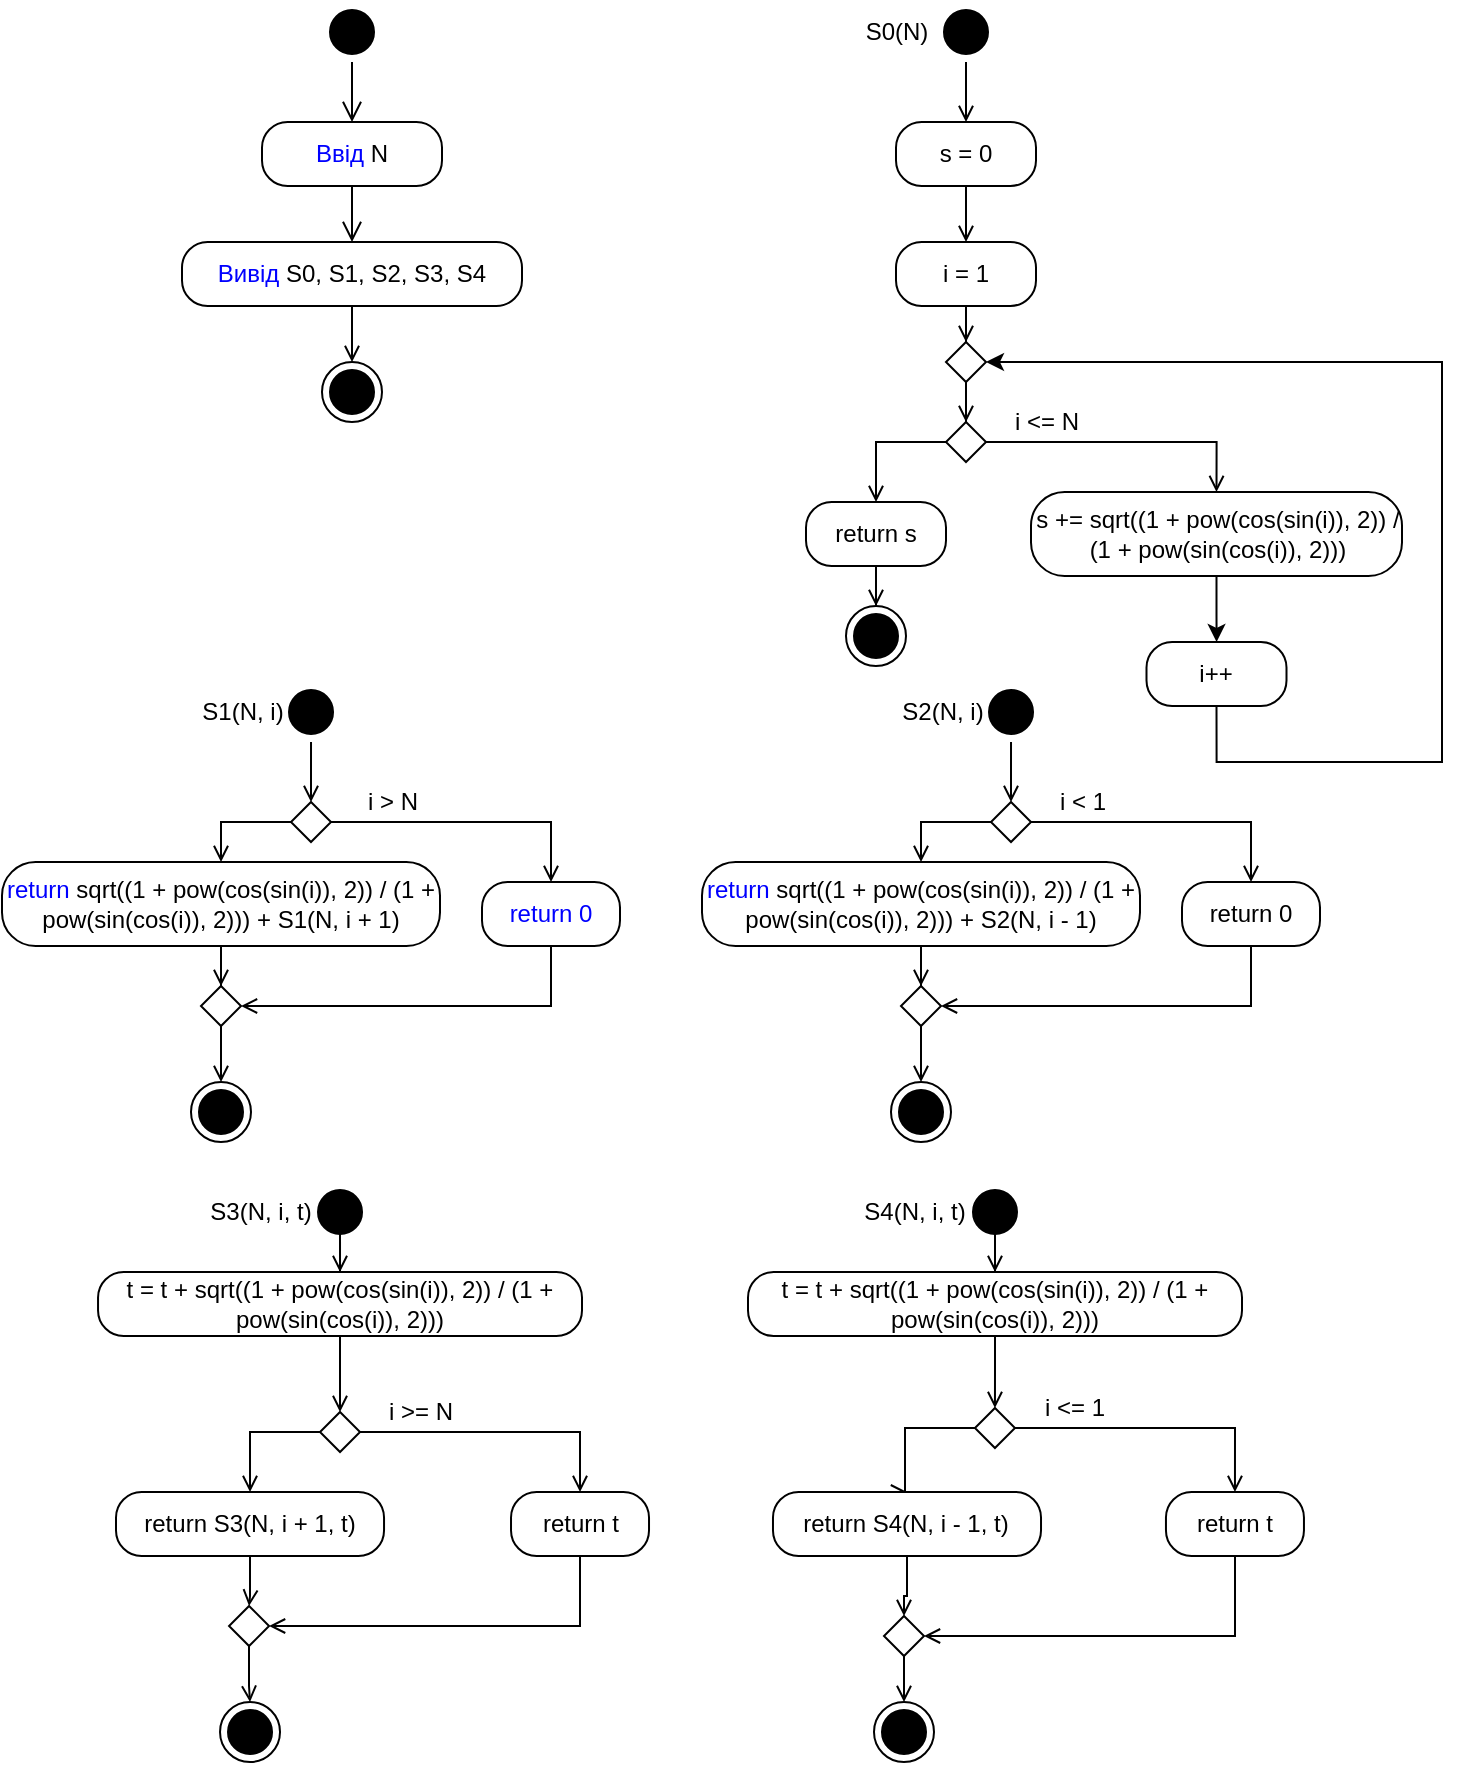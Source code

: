 <mxfile version="13.9.9" type="device"><diagram id="xNcZyJ_tE2moaWpTyzkb" name="Page-1"><mxGraphModel dx="1038" dy="607" grid="1" gridSize="10" guides="1" tooltips="1" connect="1" arrows="1" fold="1" page="1" pageScale="1" pageWidth="850" pageHeight="1100" math="0" shadow="0"><root><mxCell id="0"/><mxCell id="1" parent="0"/><mxCell id="z73IIXV49oMTazIVftCu-22" value="" style="ellipse;html=1;shape=startState;fillColor=#000000;strokeColor=#000000;" vertex="1" parent="1"><mxGeometry x="160" width="30" height="30" as="geometry"/></mxCell><mxCell id="z73IIXV49oMTazIVftCu-23" value="" style="edgeStyle=orthogonalEdgeStyle;html=1;verticalAlign=bottom;endArrow=open;endSize=8;strokeColor=#000000;rounded=0;" edge="1" parent="1" source="z73IIXV49oMTazIVftCu-22"><mxGeometry relative="1" as="geometry"><mxPoint x="175.0" y="60" as="targetPoint"/></mxGeometry></mxCell><mxCell id="z73IIXV49oMTazIVftCu-24" value="&lt;font color=&quot;#0000ff&quot;&gt;Ввід&lt;/font&gt; N" style="rounded=1;whiteSpace=wrap;html=1;arcSize=40;" vertex="1" parent="1"><mxGeometry x="130" y="60" width="90" height="32" as="geometry"/></mxCell><mxCell id="z73IIXV49oMTazIVftCu-25" value="" style="edgeStyle=orthogonalEdgeStyle;html=1;verticalAlign=bottom;endArrow=open;endSize=8;rounded=0;entryX=0.5;entryY=0;entryDx=0;entryDy=0;" edge="1" parent="1" source="z73IIXV49oMTazIVftCu-24" target="z73IIXV49oMTazIVftCu-27"><mxGeometry relative="1" as="geometry"><mxPoint x="175" y="120" as="targetPoint"/></mxGeometry></mxCell><mxCell id="z73IIXV49oMTazIVftCu-26" style="edgeStyle=orthogonalEdgeStyle;rounded=0;orthogonalLoop=1;jettySize=auto;html=1;endArrow=open;endFill=0;" edge="1" parent="1" source="z73IIXV49oMTazIVftCu-27" target="z73IIXV49oMTazIVftCu-28"><mxGeometry relative="1" as="geometry"/></mxCell><mxCell id="z73IIXV49oMTazIVftCu-27" value="&lt;font color=&quot;#0000ff&quot;&gt;Вивід&lt;/font&gt;&amp;nbsp;S0, S1, S2, S3, S4" style="rounded=1;whiteSpace=wrap;html=1;arcSize=40;" vertex="1" parent="1"><mxGeometry x="90" y="120" width="170" height="32" as="geometry"/></mxCell><mxCell id="z73IIXV49oMTazIVftCu-28" value="" style="ellipse;html=1;shape=endState;fillColor=#000000;strokeColor=#000000;" vertex="1" parent="1"><mxGeometry x="160" y="180" width="30" height="30" as="geometry"/></mxCell><mxCell id="z73IIXV49oMTazIVftCu-29" style="edgeStyle=orthogonalEdgeStyle;rounded=0;orthogonalLoop=1;jettySize=auto;html=1;entryX=0.5;entryY=0;entryDx=0;entryDy=0;endArrow=open;endFill=0;" edge="1" parent="1" source="z73IIXV49oMTazIVftCu-30" target="z73IIXV49oMTazIVftCu-32"><mxGeometry relative="1" as="geometry"/></mxCell><mxCell id="z73IIXV49oMTazIVftCu-30" value="" style="ellipse;html=1;shape=startState;fillColor=#000000;strokeColor=#000000;" vertex="1" parent="1"><mxGeometry x="467" width="30" height="30" as="geometry"/></mxCell><mxCell id="z73IIXV49oMTazIVftCu-31" style="edgeStyle=orthogonalEdgeStyle;rounded=0;orthogonalLoop=1;jettySize=auto;html=1;entryX=0.5;entryY=0;entryDx=0;entryDy=0;endArrow=open;endFill=0;" edge="1" parent="1" source="z73IIXV49oMTazIVftCu-32" target="z73IIXV49oMTazIVftCu-34"><mxGeometry relative="1" as="geometry"/></mxCell><mxCell id="z73IIXV49oMTazIVftCu-32" value="s = 0" style="rounded=1;whiteSpace=wrap;html=1;arcSize=40;" vertex="1" parent="1"><mxGeometry x="447" y="60" width="70" height="32" as="geometry"/></mxCell><mxCell id="z73IIXV49oMTazIVftCu-33" style="edgeStyle=orthogonalEdgeStyle;rounded=0;orthogonalLoop=1;jettySize=auto;html=1;entryX=0.5;entryY=0;entryDx=0;entryDy=0;endArrow=open;endFill=0;" edge="1" parent="1" source="z73IIXV49oMTazIVftCu-34" target="z73IIXV49oMTazIVftCu-46"><mxGeometry relative="1" as="geometry"/></mxCell><mxCell id="z73IIXV49oMTazIVftCu-34" value="i = 1" style="rounded=1;whiteSpace=wrap;html=1;arcSize=40;" vertex="1" parent="1"><mxGeometry x="447" y="120" width="70" height="32" as="geometry"/></mxCell><mxCell id="z73IIXV49oMTazIVftCu-35" style="edgeStyle=orthogonalEdgeStyle;rounded=0;orthogonalLoop=1;jettySize=auto;html=1;entryX=0.5;entryY=0;entryDx=0;entryDy=0;endArrow=open;endFill=0;" edge="1" parent="1" source="z73IIXV49oMTazIVftCu-37" target="z73IIXV49oMTazIVftCu-39"><mxGeometry relative="1" as="geometry"><Array as="points"><mxPoint x="437" y="220"/></Array></mxGeometry></mxCell><mxCell id="z73IIXV49oMTazIVftCu-36" style="edgeStyle=orthogonalEdgeStyle;rounded=0;orthogonalLoop=1;jettySize=auto;html=1;entryX=0.5;entryY=0;entryDx=0;entryDy=0;endArrow=open;endFill=0;" edge="1" parent="1" source="z73IIXV49oMTazIVftCu-37" target="z73IIXV49oMTazIVftCu-41"><mxGeometry relative="1" as="geometry"/></mxCell><mxCell id="z73IIXV49oMTazIVftCu-37" value="" style="rhombus;whiteSpace=wrap;html=1;strokeColor=#000000;" vertex="1" parent="1"><mxGeometry x="472" y="210" width="20" height="20" as="geometry"/></mxCell><mxCell id="z73IIXV49oMTazIVftCu-38" style="edgeStyle=orthogonalEdgeStyle;rounded=0;orthogonalLoop=1;jettySize=auto;html=1;entryX=0.5;entryY=0;entryDx=0;entryDy=0;endArrow=open;endFill=0;" edge="1" parent="1" source="z73IIXV49oMTazIVftCu-39" target="z73IIXV49oMTazIVftCu-47"><mxGeometry relative="1" as="geometry"/></mxCell><mxCell id="z73IIXV49oMTazIVftCu-39" value="return s" style="rounded=1;whiteSpace=wrap;html=1;arcSize=40;" vertex="1" parent="1"><mxGeometry x="402" y="250" width="70" height="32" as="geometry"/></mxCell><mxCell id="z73IIXV49oMTazIVftCu-112" value="" style="edgeStyle=orthogonalEdgeStyle;rounded=0;orthogonalLoop=1;jettySize=auto;html=1;" edge="1" parent="1" source="z73IIXV49oMTazIVftCu-41" target="z73IIXV49oMTazIVftCu-109"><mxGeometry relative="1" as="geometry"/></mxCell><mxCell id="z73IIXV49oMTazIVftCu-41" value="s += sqrt((1 + pow(cos(sin(i)), 2)) / &lt;br&gt;(1 + pow(sin(cos(i)), 2)))" style="rounded=1;whiteSpace=wrap;html=1;arcSize=40;" vertex="1" parent="1"><mxGeometry x="514.5" y="245" width="185.5" height="42" as="geometry"/></mxCell><mxCell id="z73IIXV49oMTazIVftCu-42" value="i &lt;= N" style="text;html=1;align=center;verticalAlign=middle;resizable=0;points=[];autosize=1;strokeColor=none;fillColor=none;" vertex="1" parent="1"><mxGeometry x="497" y="200" width="50" height="20" as="geometry"/></mxCell><mxCell id="z73IIXV49oMTazIVftCu-43" style="edgeStyle=orthogonalEdgeStyle;rounded=0;orthogonalLoop=1;jettySize=auto;html=1;entryX=1;entryY=0.5;entryDx=0;entryDy=0;exitX=0.5;exitY=1;exitDx=0;exitDy=0;" edge="1" parent="1" source="z73IIXV49oMTazIVftCu-109" target="z73IIXV49oMTazIVftCu-46"><mxGeometry relative="1" as="geometry"><Array as="points"><mxPoint x="607" y="380"/><mxPoint x="720" y="380"/><mxPoint x="720" y="180"/></Array><mxPoint x="607" y="340" as="sourcePoint"/></mxGeometry></mxCell><mxCell id="z73IIXV49oMTazIVftCu-45" style="edgeStyle=orthogonalEdgeStyle;rounded=0;orthogonalLoop=1;jettySize=auto;html=1;entryX=0.5;entryY=0;entryDx=0;entryDy=0;endArrow=open;endFill=0;" edge="1" parent="1" source="z73IIXV49oMTazIVftCu-46" target="z73IIXV49oMTazIVftCu-37"><mxGeometry relative="1" as="geometry"/></mxCell><mxCell id="z73IIXV49oMTazIVftCu-46" value="" style="rhombus;whiteSpace=wrap;html=1;strokeColor=#000000;" vertex="1" parent="1"><mxGeometry x="472" y="170" width="20" height="20" as="geometry"/></mxCell><mxCell id="z73IIXV49oMTazIVftCu-47" value="" style="ellipse;html=1;shape=endState;fillColor=#000000;strokeColor=#000000;" vertex="1" parent="1"><mxGeometry x="422" y="302" width="30" height="30" as="geometry"/></mxCell><mxCell id="z73IIXV49oMTazIVftCu-48" value="S0(N)" style="text;html=1;align=center;verticalAlign=middle;resizable=0;points=[];autosize=1;strokeColor=none;fillColor=none;" vertex="1" parent="1"><mxGeometry x="422" y="5" width="50" height="20" as="geometry"/></mxCell><mxCell id="z73IIXV49oMTazIVftCu-49" style="edgeStyle=orthogonalEdgeStyle;rounded=0;orthogonalLoop=1;jettySize=auto;html=1;entryX=0.5;entryY=0;entryDx=0;entryDy=0;endArrow=open;endFill=0;" edge="1" parent="1" source="z73IIXV49oMTazIVftCu-50" target="z73IIXV49oMTazIVftCu-53"><mxGeometry relative="1" as="geometry"/></mxCell><mxCell id="z73IIXV49oMTazIVftCu-50" value="" style="ellipse;html=1;shape=startState;fillColor=#000000;strokeColor=#000000;" vertex="1" parent="1"><mxGeometry x="139.51" y="340" width="30" height="30" as="geometry"/></mxCell><mxCell id="z73IIXV49oMTazIVftCu-51" style="edgeStyle=orthogonalEdgeStyle;rounded=0;orthogonalLoop=1;jettySize=auto;html=1;entryX=0.5;entryY=0;entryDx=0;entryDy=0;endArrow=open;endFill=0;" edge="1" parent="1" source="z73IIXV49oMTazIVftCu-53" target="z73IIXV49oMTazIVftCu-55"><mxGeometry relative="1" as="geometry"><Array as="points"><mxPoint x="109.5" y="410"/></Array></mxGeometry></mxCell><mxCell id="z73IIXV49oMTazIVftCu-52" style="edgeStyle=orthogonalEdgeStyle;rounded=0;orthogonalLoop=1;jettySize=auto;html=1;entryX=0.5;entryY=0;entryDx=0;entryDy=0;endArrow=open;endFill=0;" edge="1" parent="1" source="z73IIXV49oMTazIVftCu-53" target="z73IIXV49oMTazIVftCu-57"><mxGeometry relative="1" as="geometry"/></mxCell><mxCell id="z73IIXV49oMTazIVftCu-53" value="" style="rhombus;whiteSpace=wrap;html=1;strokeColor=#000000;" vertex="1" parent="1"><mxGeometry x="144.5" y="400" width="20" height="20" as="geometry"/></mxCell><mxCell id="z73IIXV49oMTazIVftCu-54" style="edgeStyle=orthogonalEdgeStyle;rounded=0;orthogonalLoop=1;jettySize=auto;html=1;endArrow=open;endFill=0;" edge="1" parent="1" source="z73IIXV49oMTazIVftCu-55" target="z73IIXV49oMTazIVftCu-101"><mxGeometry relative="1" as="geometry"/></mxCell><mxCell id="z73IIXV49oMTazIVftCu-55" value="&lt;font color=&quot;#0000ff&quot;&gt;return &lt;/font&gt;sqrt((1 + pow(cos(sin(i)), 2)) / (1 + pow(sin(cos(i)), 2))) + S1(N, i + 1)" style="rounded=1;whiteSpace=wrap;html=1;arcSize=40;" vertex="1" parent="1"><mxGeometry y="430" width="219" height="42" as="geometry"/></mxCell><mxCell id="z73IIXV49oMTazIVftCu-56" style="edgeStyle=orthogonalEdgeStyle;rounded=0;orthogonalLoop=1;jettySize=auto;html=1;entryX=1;entryY=0.5;entryDx=0;entryDy=0;endArrow=open;endFill=0;" edge="1" parent="1" source="z73IIXV49oMTazIVftCu-57" target="z73IIXV49oMTazIVftCu-101"><mxGeometry relative="1" as="geometry"><Array as="points"><mxPoint x="275" y="502"/></Array></mxGeometry></mxCell><mxCell id="z73IIXV49oMTazIVftCu-57" value="&lt;font color=&quot;#0000ff&quot;&gt;return 0&lt;/font&gt;" style="rounded=1;whiteSpace=wrap;html=1;arcSize=40;" vertex="1" parent="1"><mxGeometry x="240" y="440" width="69" height="32" as="geometry"/></mxCell><mxCell id="z73IIXV49oMTazIVftCu-58" value="i &gt; N" style="text;html=1;align=center;verticalAlign=middle;resizable=0;points=[];autosize=1;strokeColor=none;fillColor=none;" vertex="1" parent="1"><mxGeometry x="174.5" y="390" width="40" height="20" as="geometry"/></mxCell><mxCell id="z73IIXV49oMTazIVftCu-59" value="" style="ellipse;html=1;shape=endState;fillColor=#000000;strokeColor=#000000;" vertex="1" parent="1"><mxGeometry x="94.5" y="540" width="30" height="30" as="geometry"/></mxCell><mxCell id="z73IIXV49oMTazIVftCu-60" value="S1(N, i)" style="text;html=1;align=center;verticalAlign=middle;resizable=0;points=[];autosize=1;strokeColor=none;fillColor=none;" vertex="1" parent="1"><mxGeometry x="89.51" y="345" width="60" height="20" as="geometry"/></mxCell><mxCell id="z73IIXV49oMTazIVftCu-61" style="edgeStyle=orthogonalEdgeStyle;rounded=0;orthogonalLoop=1;jettySize=auto;html=1;entryX=0.5;entryY=0;entryDx=0;entryDy=0;endArrow=open;endFill=0;" edge="1" parent="1" source="z73IIXV49oMTazIVftCu-62" target="z73IIXV49oMTazIVftCu-65"><mxGeometry relative="1" as="geometry"/></mxCell><mxCell id="z73IIXV49oMTazIVftCu-62" value="" style="ellipse;html=1;shape=startState;fillColor=#000000;strokeColor=#000000;" vertex="1" parent="1"><mxGeometry x="489.51" y="340" width="30" height="30" as="geometry"/></mxCell><mxCell id="z73IIXV49oMTazIVftCu-63" style="edgeStyle=orthogonalEdgeStyle;rounded=0;orthogonalLoop=1;jettySize=auto;html=1;entryX=0.5;entryY=0;entryDx=0;entryDy=0;endArrow=open;endFill=0;" edge="1" parent="1" source="z73IIXV49oMTazIVftCu-65" target="z73IIXV49oMTazIVftCu-67"><mxGeometry relative="1" as="geometry"><Array as="points"><mxPoint x="459.5" y="410"/></Array></mxGeometry></mxCell><mxCell id="z73IIXV49oMTazIVftCu-64" style="edgeStyle=orthogonalEdgeStyle;rounded=0;orthogonalLoop=1;jettySize=auto;html=1;entryX=0.5;entryY=0;entryDx=0;entryDy=0;endArrow=open;endFill=0;" edge="1" parent="1" source="z73IIXV49oMTazIVftCu-65" target="z73IIXV49oMTazIVftCu-69"><mxGeometry relative="1" as="geometry"/></mxCell><mxCell id="z73IIXV49oMTazIVftCu-65" value="" style="rhombus;whiteSpace=wrap;html=1;strokeColor=#000000;" vertex="1" parent="1"><mxGeometry x="494.5" y="400" width="20" height="20" as="geometry"/></mxCell><mxCell id="z73IIXV49oMTazIVftCu-66" style="edgeStyle=orthogonalEdgeStyle;rounded=0;orthogonalLoop=1;jettySize=auto;html=1;entryX=0.5;entryY=0;entryDx=0;entryDy=0;endArrow=open;endFill=0;" edge="1" parent="1" source="z73IIXV49oMTazIVftCu-67" target="z73IIXV49oMTazIVftCu-103"><mxGeometry relative="1" as="geometry"/></mxCell><mxCell id="z73IIXV49oMTazIVftCu-67" value="&lt;font color=&quot;#0000ff&quot;&gt;return &lt;/font&gt;sqrt((1 + pow(cos(sin(i)), 2)) / (1 + pow(sin(cos(i)), 2))) + S2(N, i - 1)" style="rounded=1;whiteSpace=wrap;html=1;arcSize=40;" vertex="1" parent="1"><mxGeometry x="350" y="430" width="219" height="42" as="geometry"/></mxCell><mxCell id="z73IIXV49oMTazIVftCu-68" style="edgeStyle=orthogonalEdgeStyle;rounded=0;orthogonalLoop=1;jettySize=auto;html=1;entryX=1;entryY=0.5;entryDx=0;entryDy=0;endArrow=open;endFill=0;" edge="1" parent="1" source="z73IIXV49oMTazIVftCu-69" target="z73IIXV49oMTazIVftCu-103"><mxGeometry relative="1" as="geometry"><Array as="points"><mxPoint x="625" y="502"/></Array></mxGeometry></mxCell><mxCell id="z73IIXV49oMTazIVftCu-69" value="return 0" style="rounded=1;whiteSpace=wrap;html=1;arcSize=40;" vertex="1" parent="1"><mxGeometry x="590" y="440" width="69" height="32" as="geometry"/></mxCell><mxCell id="z73IIXV49oMTazIVftCu-70" value="i &lt; 1" style="text;html=1;align=center;verticalAlign=middle;resizable=0;points=[];autosize=1;strokeColor=none;fillColor=none;" vertex="1" parent="1"><mxGeometry x="519.5" y="390" width="40" height="20" as="geometry"/></mxCell><mxCell id="z73IIXV49oMTazIVftCu-71" value="" style="ellipse;html=1;shape=endState;fillColor=#000000;strokeColor=#000000;" vertex="1" parent="1"><mxGeometry x="444.5" y="540" width="30" height="30" as="geometry"/></mxCell><mxCell id="z73IIXV49oMTazIVftCu-72" value="S2(N, i)" style="text;html=1;align=center;verticalAlign=middle;resizable=0;points=[];autosize=1;strokeColor=none;fillColor=none;" vertex="1" parent="1"><mxGeometry x="439.51" y="345" width="60" height="20" as="geometry"/></mxCell><mxCell id="z73IIXV49oMTazIVftCu-73" style="edgeStyle=orthogonalEdgeStyle;rounded=0;orthogonalLoop=1;jettySize=auto;html=1;endArrow=open;endFill=0;" edge="1" parent="1" source="z73IIXV49oMTazIVftCu-74" target="z73IIXV49oMTazIVftCu-86"><mxGeometry relative="1" as="geometry"/></mxCell><mxCell id="z73IIXV49oMTazIVftCu-74" value="" style="ellipse;html=1;shape=startState;fillColor=#000000;strokeColor=#000000;" vertex="1" parent="1"><mxGeometry x="154.01" y="590" width="30" height="30" as="geometry"/></mxCell><mxCell id="z73IIXV49oMTazIVftCu-75" style="edgeStyle=orthogonalEdgeStyle;rounded=0;orthogonalLoop=1;jettySize=auto;html=1;entryX=0.5;entryY=0;entryDx=0;entryDy=0;endArrow=open;endFill=0;" edge="1" parent="1" source="z73IIXV49oMTazIVftCu-77" target="z73IIXV49oMTazIVftCu-79"><mxGeometry relative="1" as="geometry"><Array as="points"><mxPoint x="124.01" y="715"/></Array></mxGeometry></mxCell><mxCell id="z73IIXV49oMTazIVftCu-76" style="edgeStyle=orthogonalEdgeStyle;rounded=0;orthogonalLoop=1;jettySize=auto;html=1;entryX=0.5;entryY=0;entryDx=0;entryDy=0;endArrow=open;endFill=0;" edge="1" parent="1" source="z73IIXV49oMTazIVftCu-77" target="z73IIXV49oMTazIVftCu-81"><mxGeometry relative="1" as="geometry"/></mxCell><mxCell id="z73IIXV49oMTazIVftCu-77" value="" style="rhombus;whiteSpace=wrap;html=1;strokeColor=#000000;" vertex="1" parent="1"><mxGeometry x="159.01" y="705" width="20" height="20" as="geometry"/></mxCell><mxCell id="z73IIXV49oMTazIVftCu-78" style="edgeStyle=orthogonalEdgeStyle;rounded=0;orthogonalLoop=1;jettySize=auto;html=1;endArrow=open;endFill=0;entryX=0.5;entryY=0;entryDx=0;entryDy=0;" edge="1" parent="1" source="z73IIXV49oMTazIVftCu-79" target="z73IIXV49oMTazIVftCu-105"><mxGeometry relative="1" as="geometry"><mxPoint x="124.01" y="800" as="targetPoint"/></mxGeometry></mxCell><mxCell id="z73IIXV49oMTazIVftCu-79" value="return S3(N, i + 1, t)" style="rounded=1;whiteSpace=wrap;html=1;arcSize=40;" vertex="1" parent="1"><mxGeometry x="57" y="745" width="134.02" height="32" as="geometry"/></mxCell><mxCell id="z73IIXV49oMTazIVftCu-80" style="edgeStyle=orthogonalEdgeStyle;rounded=0;orthogonalLoop=1;jettySize=auto;html=1;entryX=1;entryY=0.5;entryDx=0;entryDy=0;endArrow=open;endFill=0;" edge="1" parent="1" source="z73IIXV49oMTazIVftCu-81" target="z73IIXV49oMTazIVftCu-105"><mxGeometry relative="1" as="geometry"><Array as="points"><mxPoint x="289.02" y="812"/></Array></mxGeometry></mxCell><mxCell id="z73IIXV49oMTazIVftCu-81" value="return t" style="rounded=1;whiteSpace=wrap;html=1;arcSize=40;" vertex="1" parent="1"><mxGeometry x="254.51" y="745" width="69" height="32" as="geometry"/></mxCell><mxCell id="z73IIXV49oMTazIVftCu-82" value="i &gt;= N" style="text;html=1;align=center;verticalAlign=middle;resizable=0;points=[];autosize=1;strokeColor=none;fillColor=none;" vertex="1" parent="1"><mxGeometry x="184.01" y="695" width="50" height="20" as="geometry"/></mxCell><mxCell id="z73IIXV49oMTazIVftCu-83" value="" style="ellipse;html=1;shape=endState;fillColor=#000000;strokeColor=#000000;" vertex="1" parent="1"><mxGeometry x="109.01" y="850" width="30" height="30" as="geometry"/></mxCell><mxCell id="z73IIXV49oMTazIVftCu-84" value="S3(N, i, t)" style="text;html=1;align=center;verticalAlign=middle;resizable=0;points=[];autosize=1;strokeColor=none;fillColor=none;" vertex="1" parent="1"><mxGeometry x="94" y="595" width="70" height="20" as="geometry"/></mxCell><mxCell id="z73IIXV49oMTazIVftCu-85" style="edgeStyle=orthogonalEdgeStyle;rounded=0;orthogonalLoop=1;jettySize=auto;html=1;endArrow=open;endFill=0;" edge="1" parent="1" source="z73IIXV49oMTazIVftCu-86" target="z73IIXV49oMTazIVftCu-77"><mxGeometry relative="1" as="geometry"/></mxCell><mxCell id="z73IIXV49oMTazIVftCu-86" value="t = t + sqrt((1 + pow(cos(sin(i)), 2)) / (1 + pow(sin(cos(i)), 2)))" style="rounded=1;whiteSpace=wrap;html=1;arcSize=40;" vertex="1" parent="1"><mxGeometry x="48.02" y="635" width="241.98" height="32" as="geometry"/></mxCell><mxCell id="z73IIXV49oMTazIVftCu-87" style="edgeStyle=orthogonalEdgeStyle;rounded=0;orthogonalLoop=1;jettySize=auto;html=1;endArrow=open;endFill=0;" edge="1" parent="1" source="z73IIXV49oMTazIVftCu-88" target="z73IIXV49oMTazIVftCu-99"><mxGeometry relative="1" as="geometry"/></mxCell><mxCell id="z73IIXV49oMTazIVftCu-88" value="" style="ellipse;html=1;shape=startState;fillColor=#000000;strokeColor=#000000;" vertex="1" parent="1"><mxGeometry x="481.5" y="590" width="30" height="30" as="geometry"/></mxCell><mxCell id="z73IIXV49oMTazIVftCu-89" style="edgeStyle=orthogonalEdgeStyle;rounded=0;orthogonalLoop=1;jettySize=auto;html=1;entryX=0.5;entryY=0;entryDx=0;entryDy=0;endArrow=open;endFill=0;" edge="1" parent="1" source="z73IIXV49oMTazIVftCu-91" target="z73IIXV49oMTazIVftCu-93"><mxGeometry relative="1" as="geometry"><Array as="points"><mxPoint x="451.48" y="713"/></Array></mxGeometry></mxCell><mxCell id="z73IIXV49oMTazIVftCu-90" style="edgeStyle=orthogonalEdgeStyle;rounded=0;orthogonalLoop=1;jettySize=auto;html=1;entryX=0.5;entryY=0;entryDx=0;entryDy=0;endArrow=open;endFill=0;" edge="1" parent="1" source="z73IIXV49oMTazIVftCu-91" target="z73IIXV49oMTazIVftCu-95"><mxGeometry relative="1" as="geometry"/></mxCell><mxCell id="z73IIXV49oMTazIVftCu-91" value="" style="rhombus;whiteSpace=wrap;html=1;strokeColor=#000000;" vertex="1" parent="1"><mxGeometry x="486.48" y="703" width="20" height="20" as="geometry"/></mxCell><mxCell id="z73IIXV49oMTazIVftCu-92" style="edgeStyle=orthogonalEdgeStyle;rounded=0;orthogonalLoop=1;jettySize=auto;html=1;entryX=0.5;entryY=0;entryDx=0;entryDy=0;endArrow=open;endFill=0;" edge="1" parent="1" source="z73IIXV49oMTazIVftCu-93" target="z73IIXV49oMTazIVftCu-107"><mxGeometry relative="1" as="geometry"/></mxCell><mxCell id="z73IIXV49oMTazIVftCu-93" value="return S4(N, i - 1, t)" style="rounded=1;whiteSpace=wrap;html=1;arcSize=40;" vertex="1" parent="1"><mxGeometry x="385.49" y="745" width="134.02" height="32" as="geometry"/></mxCell><mxCell id="z73IIXV49oMTazIVftCu-94" style="edgeStyle=orthogonalEdgeStyle;rounded=0;orthogonalLoop=1;jettySize=auto;html=1;entryX=1;entryY=0.5;entryDx=0;entryDy=0;endArrow=open;endFill=0;" edge="1" parent="1" source="z73IIXV49oMTazIVftCu-95" target="z73IIXV49oMTazIVftCu-107"><mxGeometry relative="1" as="geometry"><Array as="points"><mxPoint x="617" y="817"/></Array></mxGeometry></mxCell><mxCell id="z73IIXV49oMTazIVftCu-95" value="return t" style="rounded=1;whiteSpace=wrap;html=1;arcSize=40;" vertex="1" parent="1"><mxGeometry x="581.98" y="745" width="69" height="32" as="geometry"/></mxCell><mxCell id="z73IIXV49oMTazIVftCu-96" value="i &lt;= 1" style="text;html=1;align=center;verticalAlign=middle;resizable=0;points=[];autosize=1;strokeColor=none;fillColor=none;" vertex="1" parent="1"><mxGeometry x="511.48" y="693" width="50" height="20" as="geometry"/></mxCell><mxCell id="z73IIXV49oMTazIVftCu-97" value="S4(N, i, t)" style="text;html=1;align=center;verticalAlign=middle;resizable=0;points=[];autosize=1;strokeColor=none;fillColor=none;" vertex="1" parent="1"><mxGeometry x="421.49" y="595" width="70" height="20" as="geometry"/></mxCell><mxCell id="z73IIXV49oMTazIVftCu-98" style="edgeStyle=orthogonalEdgeStyle;rounded=0;orthogonalLoop=1;jettySize=auto;html=1;entryX=0.5;entryY=0;entryDx=0;entryDy=0;endArrow=open;endFill=0;" edge="1" parent="1" source="z73IIXV49oMTazIVftCu-99" target="z73IIXV49oMTazIVftCu-91"><mxGeometry relative="1" as="geometry"/></mxCell><mxCell id="z73IIXV49oMTazIVftCu-99" value="t = t + sqrt((1 + pow(cos(sin(i)), 2)) / (1 + pow(sin(cos(i)), 2)))" style="rounded=1;whiteSpace=wrap;html=1;arcSize=40;" vertex="1" parent="1"><mxGeometry x="373" y="635" width="247" height="32" as="geometry"/></mxCell><mxCell id="z73IIXV49oMTazIVftCu-100" style="edgeStyle=orthogonalEdgeStyle;rounded=0;orthogonalLoop=1;jettySize=auto;html=1;entryX=0.5;entryY=0;entryDx=0;entryDy=0;endArrow=open;endFill=0;" edge="1" parent="1" source="z73IIXV49oMTazIVftCu-101" target="z73IIXV49oMTazIVftCu-59"><mxGeometry relative="1" as="geometry"/></mxCell><mxCell id="z73IIXV49oMTazIVftCu-101" value="" style="rhombus;whiteSpace=wrap;html=1;strokeColor=#000000;" vertex="1" parent="1"><mxGeometry x="99.5" y="492" width="20" height="20" as="geometry"/></mxCell><mxCell id="z73IIXV49oMTazIVftCu-102" style="edgeStyle=orthogonalEdgeStyle;rounded=0;orthogonalLoop=1;jettySize=auto;html=1;endArrow=open;endFill=0;" edge="1" parent="1" source="z73IIXV49oMTazIVftCu-103"><mxGeometry relative="1" as="geometry"><mxPoint x="459.5" y="540" as="targetPoint"/></mxGeometry></mxCell><mxCell id="z73IIXV49oMTazIVftCu-103" value="" style="rhombus;whiteSpace=wrap;html=1;strokeColor=#000000;" vertex="1" parent="1"><mxGeometry x="449.5" y="492" width="20" height="20" as="geometry"/></mxCell><mxCell id="z73IIXV49oMTazIVftCu-104" style="edgeStyle=orthogonalEdgeStyle;rounded=0;orthogonalLoop=1;jettySize=auto;html=1;entryX=0.5;entryY=0;entryDx=0;entryDy=0;endArrow=open;endFill=0;" edge="1" parent="1" source="z73IIXV49oMTazIVftCu-105" target="z73IIXV49oMTazIVftCu-83"><mxGeometry relative="1" as="geometry"/></mxCell><mxCell id="z73IIXV49oMTazIVftCu-105" value="" style="rhombus;whiteSpace=wrap;html=1;strokeColor=#000000;" vertex="1" parent="1"><mxGeometry x="113.53" y="802" width="20" height="20" as="geometry"/></mxCell><mxCell id="z73IIXV49oMTazIVftCu-106" style="edgeStyle=orthogonalEdgeStyle;rounded=0;orthogonalLoop=1;jettySize=auto;html=1;entryX=0.5;entryY=0;entryDx=0;entryDy=0;endArrow=open;endFill=0;" edge="1" parent="1" source="z73IIXV49oMTazIVftCu-107" target="z73IIXV49oMTazIVftCu-108"><mxGeometry relative="1" as="geometry"/></mxCell><mxCell id="z73IIXV49oMTazIVftCu-107" value="" style="rhombus;whiteSpace=wrap;html=1;strokeColor=#000000;" vertex="1" parent="1"><mxGeometry x="441" y="807" width="20" height="20" as="geometry"/></mxCell><mxCell id="z73IIXV49oMTazIVftCu-108" value="" style="ellipse;html=1;shape=endState;fillColor=#000000;strokeColor=#000000;" vertex="1" parent="1"><mxGeometry x="436" y="850" width="30" height="30" as="geometry"/></mxCell><mxCell id="z73IIXV49oMTazIVftCu-109" value="i++" style="rounded=1;whiteSpace=wrap;html=1;arcSize=40;" vertex="1" parent="1"><mxGeometry x="572.25" y="320" width="70" height="32" as="geometry"/></mxCell></root></mxGraphModel></diagram></mxfile>